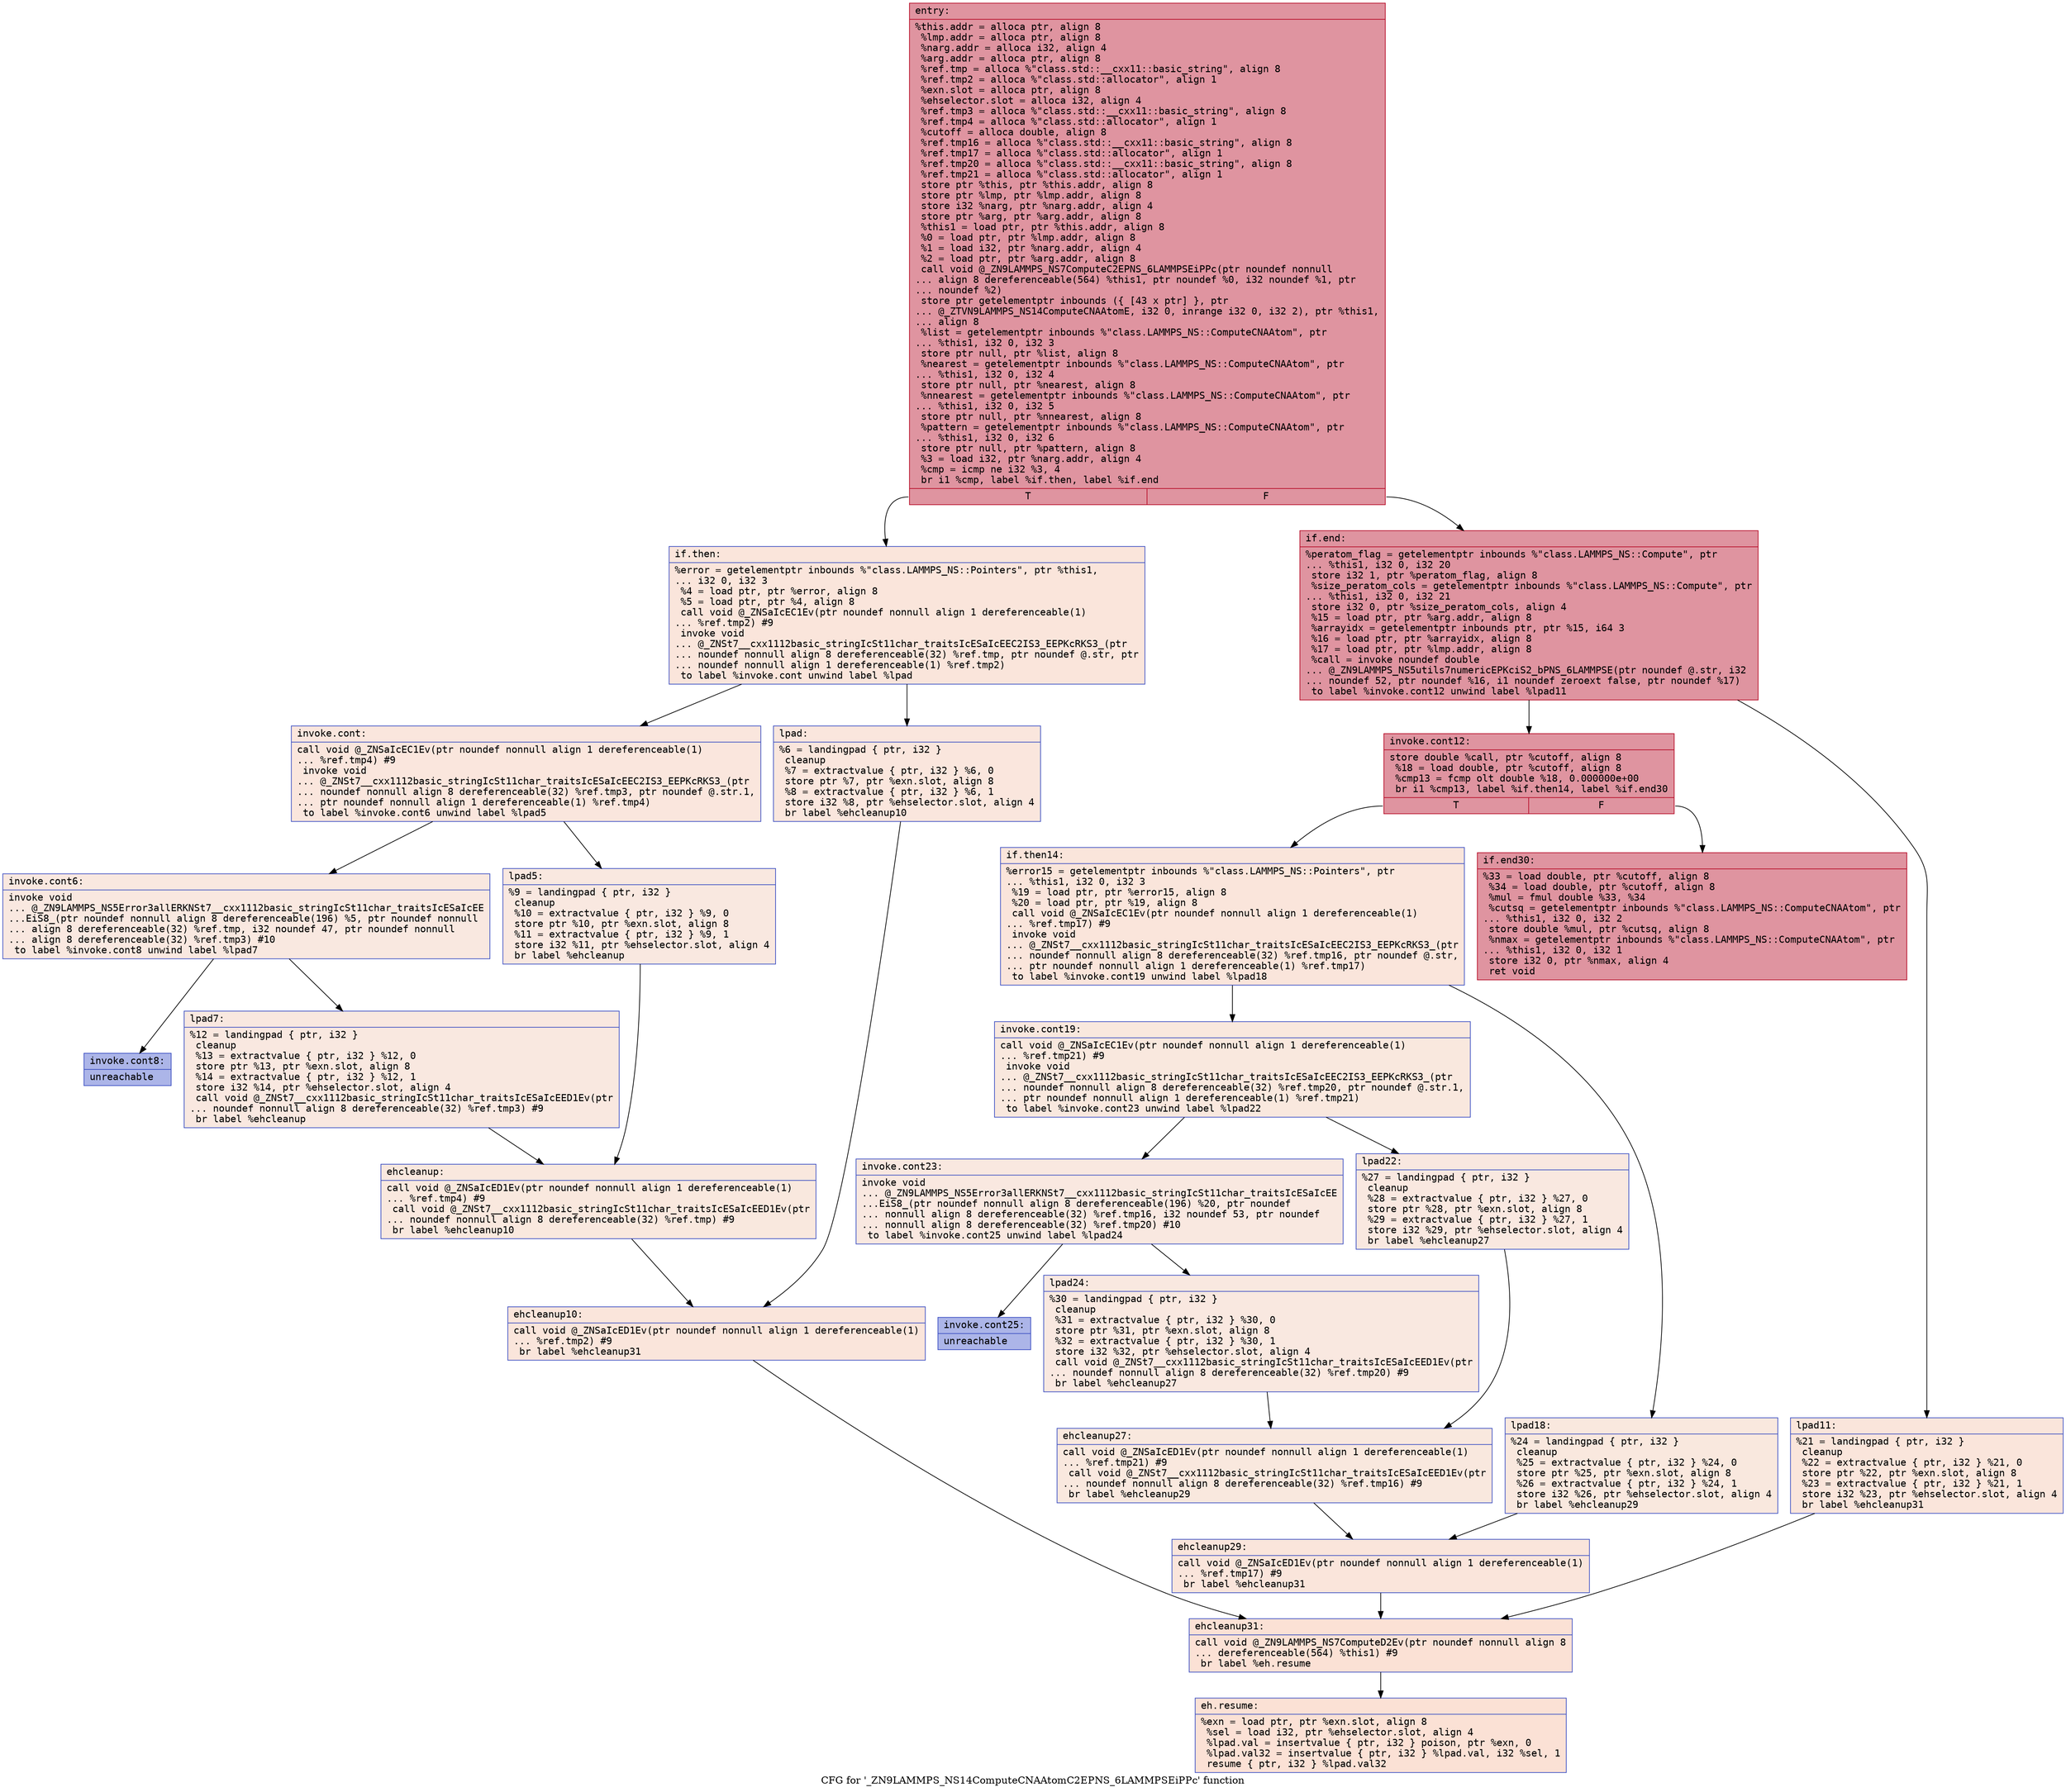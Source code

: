 digraph "CFG for '_ZN9LAMMPS_NS14ComputeCNAAtomC2EPNS_6LAMMPSEiPPc' function" {
	label="CFG for '_ZN9LAMMPS_NS14ComputeCNAAtomC2EPNS_6LAMMPSEiPPc' function";

	Node0x564933a5ca00 [shape=record,color="#b70d28ff", style=filled, fillcolor="#b70d2870" fontname="Courier",label="{entry:\l|  %this.addr = alloca ptr, align 8\l  %lmp.addr = alloca ptr, align 8\l  %narg.addr = alloca i32, align 4\l  %arg.addr = alloca ptr, align 8\l  %ref.tmp = alloca %\"class.std::__cxx11::basic_string\", align 8\l  %ref.tmp2 = alloca %\"class.std::allocator\", align 1\l  %exn.slot = alloca ptr, align 8\l  %ehselector.slot = alloca i32, align 4\l  %ref.tmp3 = alloca %\"class.std::__cxx11::basic_string\", align 8\l  %ref.tmp4 = alloca %\"class.std::allocator\", align 1\l  %cutoff = alloca double, align 8\l  %ref.tmp16 = alloca %\"class.std::__cxx11::basic_string\", align 8\l  %ref.tmp17 = alloca %\"class.std::allocator\", align 1\l  %ref.tmp20 = alloca %\"class.std::__cxx11::basic_string\", align 8\l  %ref.tmp21 = alloca %\"class.std::allocator\", align 1\l  store ptr %this, ptr %this.addr, align 8\l  store ptr %lmp, ptr %lmp.addr, align 8\l  store i32 %narg, ptr %narg.addr, align 4\l  store ptr %arg, ptr %arg.addr, align 8\l  %this1 = load ptr, ptr %this.addr, align 8\l  %0 = load ptr, ptr %lmp.addr, align 8\l  %1 = load i32, ptr %narg.addr, align 4\l  %2 = load ptr, ptr %arg.addr, align 8\l  call void @_ZN9LAMMPS_NS7ComputeC2EPNS_6LAMMPSEiPPc(ptr noundef nonnull\l... align 8 dereferenceable(564) %this1, ptr noundef %0, i32 noundef %1, ptr\l... noundef %2)\l  store ptr getelementptr inbounds (\{ [43 x ptr] \}, ptr\l... @_ZTVN9LAMMPS_NS14ComputeCNAAtomE, i32 0, inrange i32 0, i32 2), ptr %this1,\l... align 8\l  %list = getelementptr inbounds %\"class.LAMMPS_NS::ComputeCNAAtom\", ptr\l... %this1, i32 0, i32 3\l  store ptr null, ptr %list, align 8\l  %nearest = getelementptr inbounds %\"class.LAMMPS_NS::ComputeCNAAtom\", ptr\l... %this1, i32 0, i32 4\l  store ptr null, ptr %nearest, align 8\l  %nnearest = getelementptr inbounds %\"class.LAMMPS_NS::ComputeCNAAtom\", ptr\l... %this1, i32 0, i32 5\l  store ptr null, ptr %nnearest, align 8\l  %pattern = getelementptr inbounds %\"class.LAMMPS_NS::ComputeCNAAtom\", ptr\l... %this1, i32 0, i32 6\l  store ptr null, ptr %pattern, align 8\l  %3 = load i32, ptr %narg.addr, align 4\l  %cmp = icmp ne i32 %3, 4\l  br i1 %cmp, label %if.then, label %if.end\l|{<s0>T|<s1>F}}"];
	Node0x564933a5ca00:s0 -> Node0x564933a5fbb0[tooltip="entry -> if.then\nProbability 0.00%" ];
	Node0x564933a5ca00:s1 -> Node0x564933a5fc80[tooltip="entry -> if.end\nProbability 100.00%" ];
	Node0x564933a5fbb0 [shape=record,color="#3d50c3ff", style=filled, fillcolor="#f4c5ad70" fontname="Courier",label="{if.then:\l|  %error = getelementptr inbounds %\"class.LAMMPS_NS::Pointers\", ptr %this1,\l... i32 0, i32 3\l  %4 = load ptr, ptr %error, align 8\l  %5 = load ptr, ptr %4, align 8\l  call void @_ZNSaIcEC1Ev(ptr noundef nonnull align 1 dereferenceable(1)\l... %ref.tmp2) #9\l  invoke void\l... @_ZNSt7__cxx1112basic_stringIcSt11char_traitsIcESaIcEEC2IS3_EEPKcRKS3_(ptr\l... noundef nonnull align 8 dereferenceable(32) %ref.tmp, ptr noundef @.str, ptr\l... noundef nonnull align 1 dereferenceable(1) %ref.tmp2)\l          to label %invoke.cont unwind label %lpad\l}"];
	Node0x564933a5fbb0 -> Node0x564933a612b0[tooltip="if.then -> invoke.cont\nProbability 50.00%" ];
	Node0x564933a5fbb0 -> Node0x564933a61390[tooltip="if.then -> lpad\nProbability 50.00%" ];
	Node0x564933a612b0 [shape=record,color="#3d50c3ff", style=filled, fillcolor="#f3c7b170" fontname="Courier",label="{invoke.cont:\l|  call void @_ZNSaIcEC1Ev(ptr noundef nonnull align 1 dereferenceable(1)\l... %ref.tmp4) #9\l  invoke void\l... @_ZNSt7__cxx1112basic_stringIcSt11char_traitsIcESaIcEEC2IS3_EEPKcRKS3_(ptr\l... noundef nonnull align 8 dereferenceable(32) %ref.tmp3, ptr noundef @.str.1,\l... ptr noundef nonnull align 1 dereferenceable(1) %ref.tmp4)\l          to label %invoke.cont6 unwind label %lpad5\l}"];
	Node0x564933a612b0 -> Node0x564933a61720[tooltip="invoke.cont -> invoke.cont6\nProbability 50.00%" ];
	Node0x564933a612b0 -> Node0x564933a61770[tooltip="invoke.cont -> lpad5\nProbability 50.00%" ];
	Node0x564933a61720 [shape=record,color="#3d50c3ff", style=filled, fillcolor="#f1ccb870" fontname="Courier",label="{invoke.cont6:\l|  invoke void\l... @_ZN9LAMMPS_NS5Error3allERKNSt7__cxx1112basic_stringIcSt11char_traitsIcESaIcEE\l...EiS8_(ptr noundef nonnull align 8 dereferenceable(196) %5, ptr noundef nonnull\l... align 8 dereferenceable(32) %ref.tmp, i32 noundef 47, ptr noundef nonnull\l... align 8 dereferenceable(32) %ref.tmp3) #10\l          to label %invoke.cont8 unwind label %lpad7\l}"];
	Node0x564933a61720 -> Node0x564933a616d0[tooltip="invoke.cont6 -> invoke.cont8\nProbability 0.00%" ];
	Node0x564933a61720 -> Node0x564933a619d0[tooltip="invoke.cont6 -> lpad7\nProbability 100.00%" ];
	Node0x564933a616d0 [shape=record,color="#3d50c3ff", style=filled, fillcolor="#4358cb70" fontname="Courier",label="{invoke.cont8:\l|  unreachable\l}"];
	Node0x564933a61390 [shape=record,color="#3d50c3ff", style=filled, fillcolor="#f3c7b170" fontname="Courier",label="{lpad:\l|  %6 = landingpad \{ ptr, i32 \}\l          cleanup\l  %7 = extractvalue \{ ptr, i32 \} %6, 0\l  store ptr %7, ptr %exn.slot, align 8\l  %8 = extractvalue \{ ptr, i32 \} %6, 1\l  store i32 %8, ptr %ehselector.slot, align 4\l  br label %ehcleanup10\l}"];
	Node0x564933a61390 -> Node0x564933a62070[tooltip="lpad -> ehcleanup10\nProbability 100.00%" ];
	Node0x564933a61770 [shape=record,color="#3d50c3ff", style=filled, fillcolor="#f1ccb870" fontname="Courier",label="{lpad5:\l|  %9 = landingpad \{ ptr, i32 \}\l          cleanup\l  %10 = extractvalue \{ ptr, i32 \} %9, 0\l  store ptr %10, ptr %exn.slot, align 8\l  %11 = extractvalue \{ ptr, i32 \} %9, 1\l  store i32 %11, ptr %ehselector.slot, align 4\l  br label %ehcleanup\l}"];
	Node0x564933a61770 -> Node0x564933a623c0[tooltip="lpad5 -> ehcleanup\nProbability 100.00%" ];
	Node0x564933a619d0 [shape=record,color="#3d50c3ff", style=filled, fillcolor="#f1ccb870" fontname="Courier",label="{lpad7:\l|  %12 = landingpad \{ ptr, i32 \}\l          cleanup\l  %13 = extractvalue \{ ptr, i32 \} %12, 0\l  store ptr %13, ptr %exn.slot, align 8\l  %14 = extractvalue \{ ptr, i32 \} %12, 1\l  store i32 %14, ptr %ehselector.slot, align 4\l  call void @_ZNSt7__cxx1112basic_stringIcSt11char_traitsIcESaIcEED1Ev(ptr\l... noundef nonnull align 8 dereferenceable(32) %ref.tmp3) #9\l  br label %ehcleanup\l}"];
	Node0x564933a619d0 -> Node0x564933a623c0[tooltip="lpad7 -> ehcleanup\nProbability 100.00%" ];
	Node0x564933a623c0 [shape=record,color="#3d50c3ff", style=filled, fillcolor="#f2cab570" fontname="Courier",label="{ehcleanup:\l|  call void @_ZNSaIcED1Ev(ptr noundef nonnull align 1 dereferenceable(1)\l... %ref.tmp4) #9\l  call void @_ZNSt7__cxx1112basic_stringIcSt11char_traitsIcESaIcEED1Ev(ptr\l... noundef nonnull align 8 dereferenceable(32) %ref.tmp) #9\l  br label %ehcleanup10\l}"];
	Node0x564933a623c0 -> Node0x564933a62070[tooltip="ehcleanup -> ehcleanup10\nProbability 100.00%" ];
	Node0x564933a62070 [shape=record,color="#3d50c3ff", style=filled, fillcolor="#f4c5ad70" fontname="Courier",label="{ehcleanup10:\l|  call void @_ZNSaIcED1Ev(ptr noundef nonnull align 1 dereferenceable(1)\l... %ref.tmp2) #9\l  br label %ehcleanup31\l}"];
	Node0x564933a62070 -> Node0x564933a62e20[tooltip="ehcleanup10 -> ehcleanup31\nProbability 100.00%" ];
	Node0x564933a5fc80 [shape=record,color="#b70d28ff", style=filled, fillcolor="#b70d2870" fontname="Courier",label="{if.end:\l|  %peratom_flag = getelementptr inbounds %\"class.LAMMPS_NS::Compute\", ptr\l... %this1, i32 0, i32 20\l  store i32 1, ptr %peratom_flag, align 8\l  %size_peratom_cols = getelementptr inbounds %\"class.LAMMPS_NS::Compute\", ptr\l... %this1, i32 0, i32 21\l  store i32 0, ptr %size_peratom_cols, align 4\l  %15 = load ptr, ptr %arg.addr, align 8\l  %arrayidx = getelementptr inbounds ptr, ptr %15, i64 3\l  %16 = load ptr, ptr %arrayidx, align 8\l  %17 = load ptr, ptr %lmp.addr, align 8\l  %call = invoke noundef double\l... @_ZN9LAMMPS_NS5utils7numericEPKciS2_bPNS_6LAMMPSE(ptr noundef @.str, i32\l... noundef 52, ptr noundef %16, i1 noundef zeroext false, ptr noundef %17)\l          to label %invoke.cont12 unwind label %lpad11\l}"];
	Node0x564933a5fc80 -> Node0x564933a635c0[tooltip="if.end -> invoke.cont12\nProbability 100.00%" ];
	Node0x564933a5fc80 -> Node0x564933a63640[tooltip="if.end -> lpad11\nProbability 0.00%" ];
	Node0x564933a635c0 [shape=record,color="#b70d28ff", style=filled, fillcolor="#b70d2870" fontname="Courier",label="{invoke.cont12:\l|  store double %call, ptr %cutoff, align 8\l  %18 = load double, ptr %cutoff, align 8\l  %cmp13 = fcmp olt double %18, 0.000000e+00\l  br i1 %cmp13, label %if.then14, label %if.end30\l|{<s0>T|<s1>F}}"];
	Node0x564933a635c0:s0 -> Node0x564933a64490[tooltip="invoke.cont12 -> if.then14\nProbability 0.00%" ];
	Node0x564933a635c0:s1 -> Node0x564933a644e0[tooltip="invoke.cont12 -> if.end30\nProbability 100.00%" ];
	Node0x564933a64490 [shape=record,color="#3d50c3ff", style=filled, fillcolor="#f4c5ad70" fontname="Courier",label="{if.then14:\l|  %error15 = getelementptr inbounds %\"class.LAMMPS_NS::Pointers\", ptr\l... %this1, i32 0, i32 3\l  %19 = load ptr, ptr %error15, align 8\l  %20 = load ptr, ptr %19, align 8\l  call void @_ZNSaIcEC1Ev(ptr noundef nonnull align 1 dereferenceable(1)\l... %ref.tmp17) #9\l  invoke void\l... @_ZNSt7__cxx1112basic_stringIcSt11char_traitsIcESaIcEEC2IS3_EEPKcRKS3_(ptr\l... noundef nonnull align 8 dereferenceable(32) %ref.tmp16, ptr noundef @.str,\l... ptr noundef nonnull align 1 dereferenceable(1) %ref.tmp17)\l          to label %invoke.cont19 unwind label %lpad18\l}"];
	Node0x564933a64490 -> Node0x564933a649a0[tooltip="if.then14 -> invoke.cont19\nProbability 50.00%" ];
	Node0x564933a64490 -> Node0x564933a65040[tooltip="if.then14 -> lpad18\nProbability 50.00%" ];
	Node0x564933a649a0 [shape=record,color="#3d50c3ff", style=filled, fillcolor="#f2cab570" fontname="Courier",label="{invoke.cont19:\l|  call void @_ZNSaIcEC1Ev(ptr noundef nonnull align 1 dereferenceable(1)\l... %ref.tmp21) #9\l  invoke void\l... @_ZNSt7__cxx1112basic_stringIcSt11char_traitsIcESaIcEEC2IS3_EEPKcRKS3_(ptr\l... noundef nonnull align 8 dereferenceable(32) %ref.tmp20, ptr noundef @.str.1,\l... ptr noundef nonnull align 1 dereferenceable(1) %ref.tmp21)\l          to label %invoke.cont23 unwind label %lpad22\l}"];
	Node0x564933a649a0 -> Node0x564933a652a0[tooltip="invoke.cont19 -> invoke.cont23\nProbability 50.00%" ];
	Node0x564933a649a0 -> Node0x564933a652f0[tooltip="invoke.cont19 -> lpad22\nProbability 50.00%" ];
	Node0x564933a652a0 [shape=record,color="#3d50c3ff", style=filled, fillcolor="#f1ccb870" fontname="Courier",label="{invoke.cont23:\l|  invoke void\l... @_ZN9LAMMPS_NS5Error3allERKNSt7__cxx1112basic_stringIcSt11char_traitsIcESaIcEE\l...EiS8_(ptr noundef nonnull align 8 dereferenceable(196) %20, ptr noundef\l... nonnull align 8 dereferenceable(32) %ref.tmp16, i32 noundef 53, ptr noundef\l... nonnull align 8 dereferenceable(32) %ref.tmp20) #10\l          to label %invoke.cont25 unwind label %lpad24\l}"];
	Node0x564933a652a0 -> Node0x564933a65250[tooltip="invoke.cont23 -> invoke.cont25\nProbability 0.00%" ];
	Node0x564933a652a0 -> Node0x564933a654f0[tooltip="invoke.cont23 -> lpad24\nProbability 100.00%" ];
	Node0x564933a65250 [shape=record,color="#3d50c3ff", style=filled, fillcolor="#4358cb70" fontname="Courier",label="{invoke.cont25:\l|  unreachable\l}"];
	Node0x564933a63640 [shape=record,color="#3d50c3ff", style=filled, fillcolor="#f4c5ad70" fontname="Courier",label="{lpad11:\l|  %21 = landingpad \{ ptr, i32 \}\l          cleanup\l  %22 = extractvalue \{ ptr, i32 \} %21, 0\l  store ptr %22, ptr %exn.slot, align 8\l  %23 = extractvalue \{ ptr, i32 \} %21, 1\l  store i32 %23, ptr %ehselector.slot, align 4\l  br label %ehcleanup31\l}"];
	Node0x564933a63640 -> Node0x564933a62e20[tooltip="lpad11 -> ehcleanup31\nProbability 100.00%" ];
	Node0x564933a65040 [shape=record,color="#3d50c3ff", style=filled, fillcolor="#f2cab570" fontname="Courier",label="{lpad18:\l|  %24 = landingpad \{ ptr, i32 \}\l          cleanup\l  %25 = extractvalue \{ ptr, i32 \} %24, 0\l  store ptr %25, ptr %exn.slot, align 8\l  %26 = extractvalue \{ ptr, i32 \} %24, 1\l  store i32 %26, ptr %ehselector.slot, align 4\l  br label %ehcleanup29\l}"];
	Node0x564933a65040 -> Node0x564933a65d80[tooltip="lpad18 -> ehcleanup29\nProbability 100.00%" ];
	Node0x564933a652f0 [shape=record,color="#3d50c3ff", style=filled, fillcolor="#f1ccb870" fontname="Courier",label="{lpad22:\l|  %27 = landingpad \{ ptr, i32 \}\l          cleanup\l  %28 = extractvalue \{ ptr, i32 \} %27, 0\l  store ptr %28, ptr %exn.slot, align 8\l  %29 = extractvalue \{ ptr, i32 \} %27, 1\l  store i32 %29, ptr %ehselector.slot, align 4\l  br label %ehcleanup27\l}"];
	Node0x564933a652f0 -> Node0x564933a660f0[tooltip="lpad22 -> ehcleanup27\nProbability 100.00%" ];
	Node0x564933a654f0 [shape=record,color="#3d50c3ff", style=filled, fillcolor="#f1ccb870" fontname="Courier",label="{lpad24:\l|  %30 = landingpad \{ ptr, i32 \}\l          cleanup\l  %31 = extractvalue \{ ptr, i32 \} %30, 0\l  store ptr %31, ptr %exn.slot, align 8\l  %32 = extractvalue \{ ptr, i32 \} %30, 1\l  store i32 %32, ptr %ehselector.slot, align 4\l  call void @_ZNSt7__cxx1112basic_stringIcSt11char_traitsIcESaIcEED1Ev(ptr\l... noundef nonnull align 8 dereferenceable(32) %ref.tmp20) #9\l  br label %ehcleanup27\l}"];
	Node0x564933a654f0 -> Node0x564933a660f0[tooltip="lpad24 -> ehcleanup27\nProbability 100.00%" ];
	Node0x564933a660f0 [shape=record,color="#3d50c3ff", style=filled, fillcolor="#f2cab570" fontname="Courier",label="{ehcleanup27:\l|  call void @_ZNSaIcED1Ev(ptr noundef nonnull align 1 dereferenceable(1)\l... %ref.tmp21) #9\l  call void @_ZNSt7__cxx1112basic_stringIcSt11char_traitsIcESaIcEED1Ev(ptr\l... noundef nonnull align 8 dereferenceable(32) %ref.tmp16) #9\l  br label %ehcleanup29\l}"];
	Node0x564933a660f0 -> Node0x564933a65d80[tooltip="ehcleanup27 -> ehcleanup29\nProbability 100.00%" ];
	Node0x564933a65d80 [shape=record,color="#3d50c3ff", style=filled, fillcolor="#f4c5ad70" fontname="Courier",label="{ehcleanup29:\l|  call void @_ZNSaIcED1Ev(ptr noundef nonnull align 1 dereferenceable(1)\l... %ref.tmp17) #9\l  br label %ehcleanup31\l}"];
	Node0x564933a65d80 -> Node0x564933a62e20[tooltip="ehcleanup29 -> ehcleanup31\nProbability 100.00%" ];
	Node0x564933a644e0 [shape=record,color="#b70d28ff", style=filled, fillcolor="#b70d2870" fontname="Courier",label="{if.end30:\l|  %33 = load double, ptr %cutoff, align 8\l  %34 = load double, ptr %cutoff, align 8\l  %mul = fmul double %33, %34\l  %cutsq = getelementptr inbounds %\"class.LAMMPS_NS::ComputeCNAAtom\", ptr\l... %this1, i32 0, i32 2\l  store double %mul, ptr %cutsq, align 8\l  %nmax = getelementptr inbounds %\"class.LAMMPS_NS::ComputeCNAAtom\", ptr\l... %this1, i32 0, i32 1\l  store i32 0, ptr %nmax, align 4\l  ret void\l}"];
	Node0x564933a62e20 [shape=record,color="#3d50c3ff", style=filled, fillcolor="#f7bca170" fontname="Courier",label="{ehcleanup31:\l|  call void @_ZN9LAMMPS_NS7ComputeD2Ev(ptr noundef nonnull align 8\l... dereferenceable(564) %this1) #9\l  br label %eh.resume\l}"];
	Node0x564933a62e20 -> Node0x564933a670d0[tooltip="ehcleanup31 -> eh.resume\nProbability 100.00%" ];
	Node0x564933a670d0 [shape=record,color="#3d50c3ff", style=filled, fillcolor="#f7bca170" fontname="Courier",label="{eh.resume:\l|  %exn = load ptr, ptr %exn.slot, align 8\l  %sel = load i32, ptr %ehselector.slot, align 4\l  %lpad.val = insertvalue \{ ptr, i32 \} poison, ptr %exn, 0\l  %lpad.val32 = insertvalue \{ ptr, i32 \} %lpad.val, i32 %sel, 1\l  resume \{ ptr, i32 \} %lpad.val32\l}"];
}
